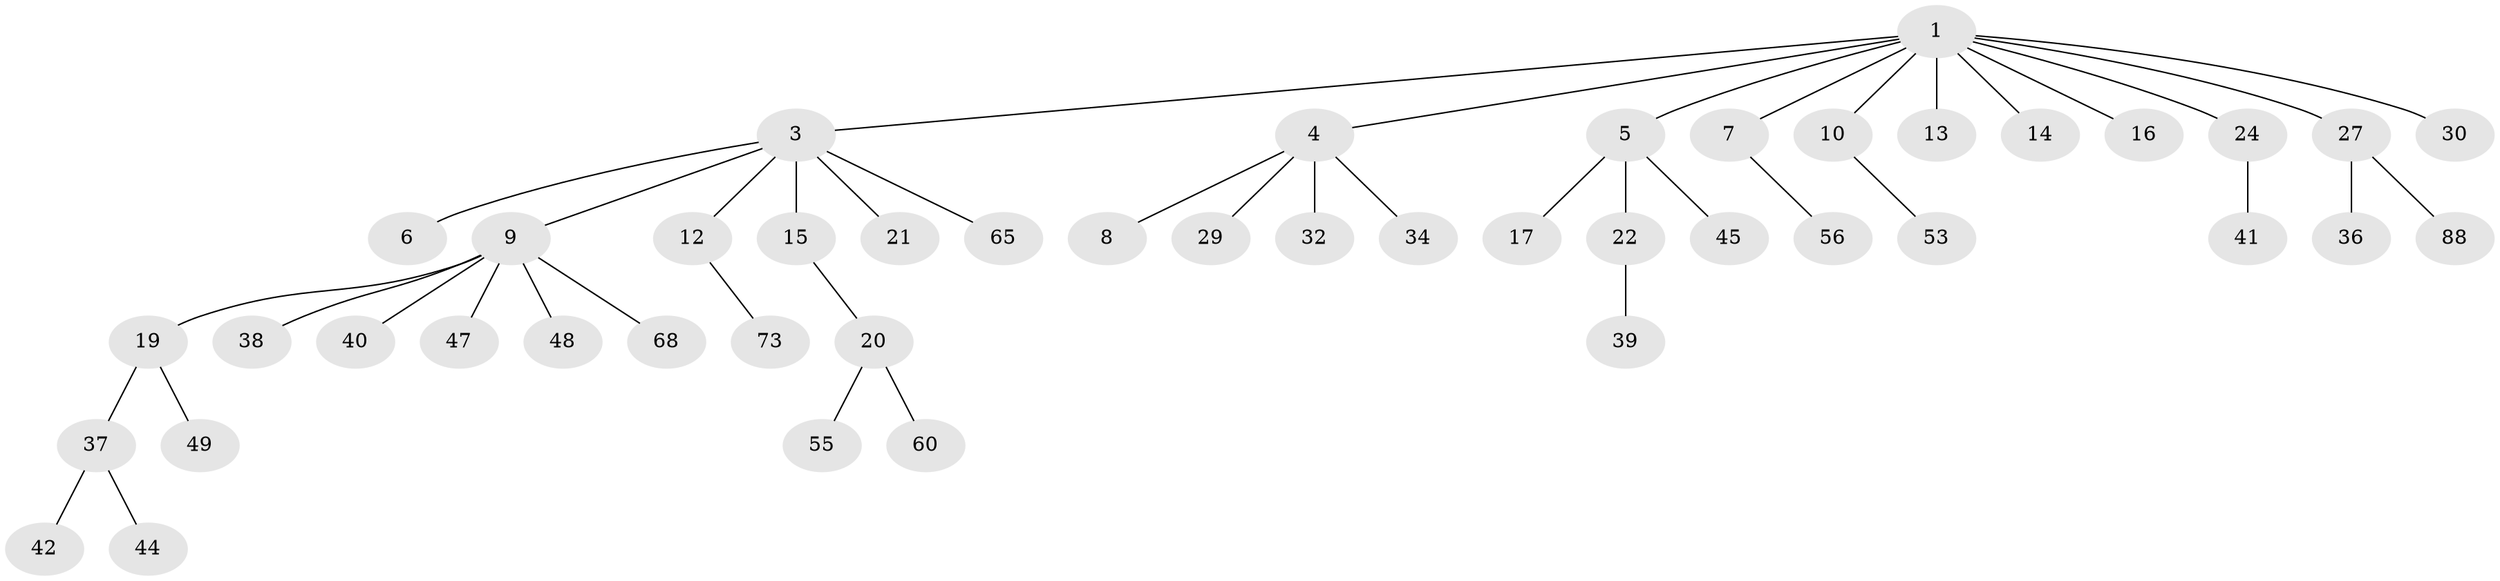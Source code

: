// original degree distribution, {6: 0.01098901098901099, 7: 0.01098901098901099, 8: 0.01098901098901099, 5: 0.03296703296703297, 4: 0.03296703296703297, 1: 0.4725274725274725, 2: 0.3076923076923077, 3: 0.12087912087912088}
// Generated by graph-tools (version 1.1) at 2025/15/03/09/25 04:15:28]
// undirected, 45 vertices, 44 edges
graph export_dot {
graph [start="1"]
  node [color=gray90,style=filled];
  1 [super="+2"];
  3 [super="+28"];
  4 [super="+23+26"];
  5;
  6;
  7;
  8 [super="+69"];
  9 [super="+84+43+18+11"];
  10;
  12 [super="+87+58"];
  13 [super="+52"];
  14;
  15;
  16 [super="+59"];
  17;
  19;
  20;
  21 [super="+50"];
  22;
  24 [super="+79+54"];
  27 [super="+67"];
  29 [super="+35"];
  30 [super="+75"];
  32;
  34 [super="+85+64"];
  36;
  37;
  38 [super="+46+72"];
  39;
  40;
  41;
  42 [super="+80"];
  44 [super="+62"];
  45;
  47;
  48;
  49 [super="+61"];
  53 [super="+86"];
  55 [super="+66+91+57"];
  56;
  60 [super="+63"];
  65;
  68;
  73;
  88;
  1 -- 4;
  1 -- 13;
  1 -- 14;
  1 -- 24;
  1 -- 27;
  1 -- 16;
  1 -- 3;
  1 -- 5;
  1 -- 7;
  1 -- 10;
  1 -- 30;
  3 -- 6;
  3 -- 9;
  3 -- 12;
  3 -- 15;
  3 -- 21;
  3 -- 65;
  4 -- 8;
  4 -- 29;
  4 -- 32;
  4 -- 34;
  5 -- 17;
  5 -- 22;
  5 -- 45;
  7 -- 56;
  9 -- 48;
  9 -- 68;
  9 -- 38;
  9 -- 40;
  9 -- 47;
  9 -- 19;
  10 -- 53;
  12 -- 73;
  15 -- 20;
  19 -- 37;
  19 -- 49;
  20 -- 55;
  20 -- 60;
  22 -- 39;
  24 -- 41;
  27 -- 36;
  27 -- 88;
  37 -- 42;
  37 -- 44;
}
